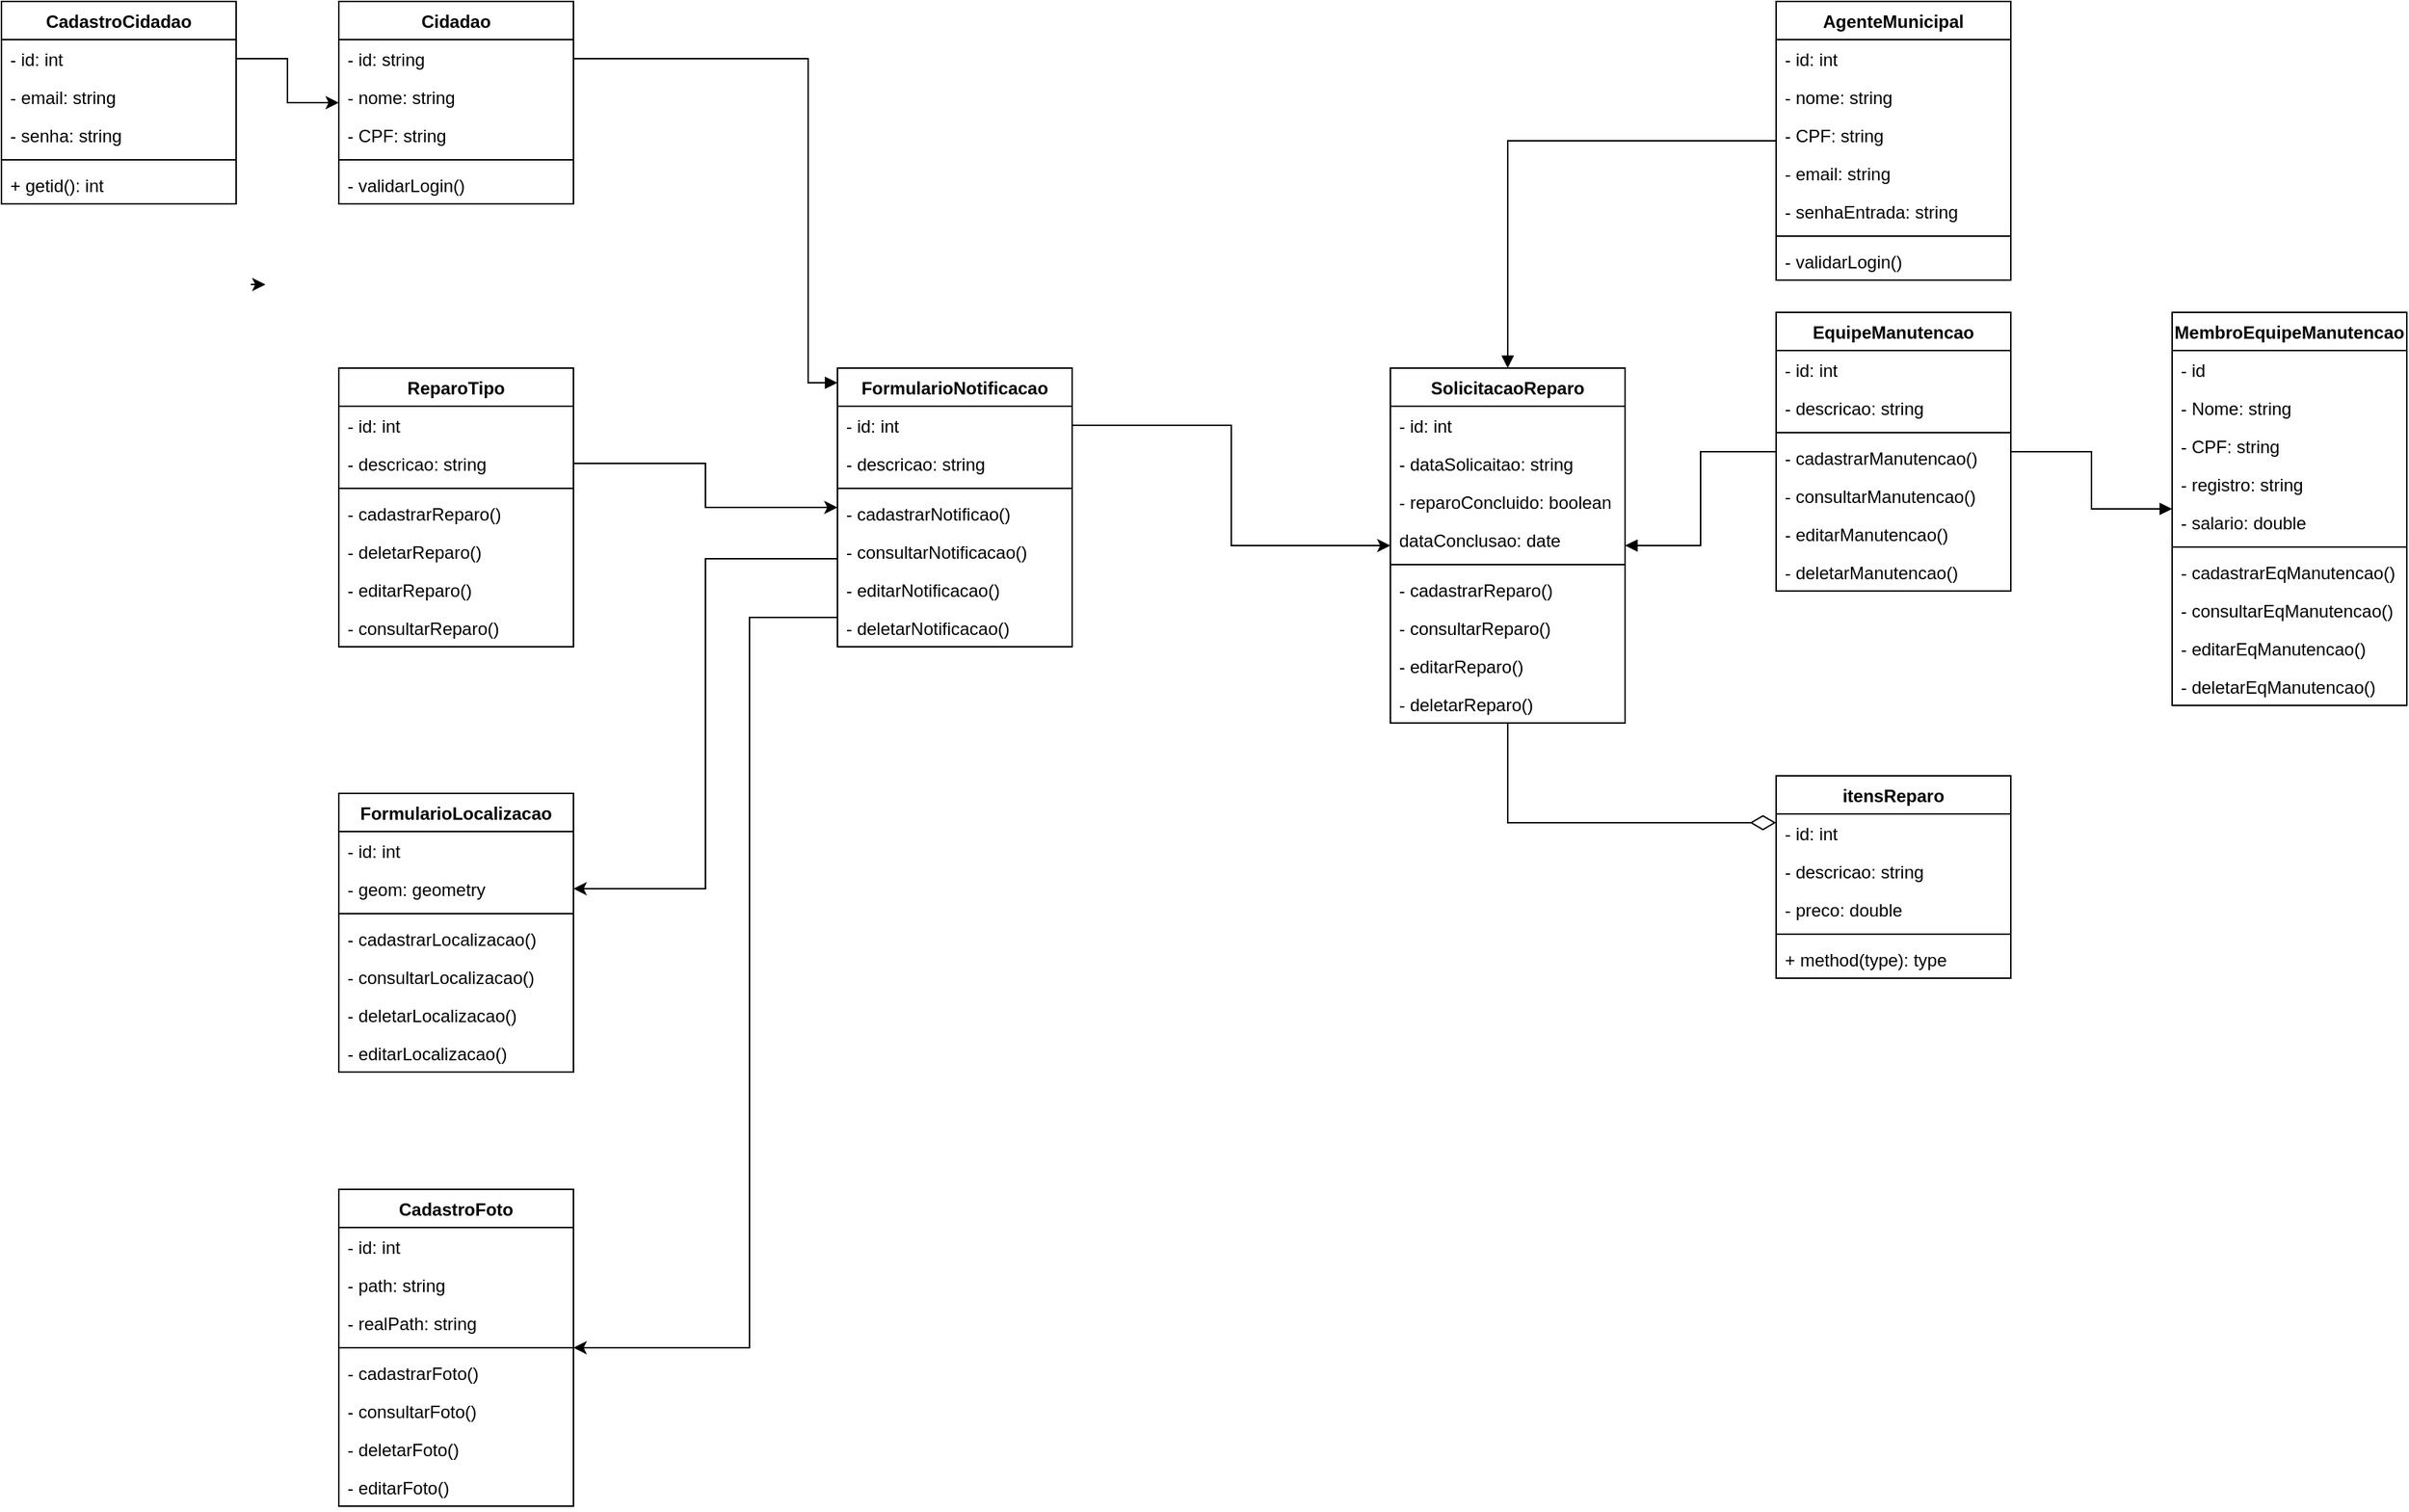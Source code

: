 <mxfile version="20.3.0" type="github">
  <diagram id="C5RBs43oDa-KdzZeNtuy" name="Page-1">
    <mxGraphModel dx="2249" dy="771" grid="1" gridSize="10" guides="1" tooltips="1" connect="1" arrows="1" fold="1" page="1" pageScale="1" pageWidth="827" pageHeight="1169" math="0" shadow="0">
      <root>
        <mxCell id="WIyWlLk6GJQsqaUBKTNV-0" />
        <mxCell id="WIyWlLk6GJQsqaUBKTNV-1" parent="WIyWlLk6GJQsqaUBKTNV-0" />
        <mxCell id="CmlGezvSoyI1D90yPW8n-5" value="ReparoTipo" style="swimlane;fontStyle=1;align=center;verticalAlign=top;childLayout=stackLayout;horizontal=1;startSize=26;horizontalStack=0;resizeParent=1;resizeParentMax=0;resizeLast=0;collapsible=1;marginBottom=0;" parent="WIyWlLk6GJQsqaUBKTNV-1" vertex="1">
          <mxGeometry x="130" y="360" width="160" height="190" as="geometry" />
        </mxCell>
        <mxCell id="CmlGezvSoyI1D90yPW8n-6" value="- id: int" style="text;strokeColor=none;fillColor=none;align=left;verticalAlign=top;spacingLeft=4;spacingRight=4;overflow=hidden;rotatable=0;points=[[0,0.5],[1,0.5]];portConstraint=eastwest;" parent="CmlGezvSoyI1D90yPW8n-5" vertex="1">
          <mxGeometry y="26" width="160" height="26" as="geometry" />
        </mxCell>
        <mxCell id="CmlGezvSoyI1D90yPW8n-9" value="- descricao: string" style="text;strokeColor=none;fillColor=none;align=left;verticalAlign=top;spacingLeft=4;spacingRight=4;overflow=hidden;rotatable=0;points=[[0,0.5],[1,0.5]];portConstraint=eastwest;" parent="CmlGezvSoyI1D90yPW8n-5" vertex="1">
          <mxGeometry y="52" width="160" height="26" as="geometry" />
        </mxCell>
        <mxCell id="CmlGezvSoyI1D90yPW8n-7" value="" style="line;strokeWidth=1;fillColor=none;align=left;verticalAlign=middle;spacingTop=-1;spacingLeft=3;spacingRight=3;rotatable=0;labelPosition=right;points=[];portConstraint=eastwest;strokeColor=inherit;" parent="CmlGezvSoyI1D90yPW8n-5" vertex="1">
          <mxGeometry y="78" width="160" height="8" as="geometry" />
        </mxCell>
        <mxCell id="CmlGezvSoyI1D90yPW8n-8" value="- cadastrarReparo()" style="text;strokeColor=none;fillColor=none;align=left;verticalAlign=top;spacingLeft=4;spacingRight=4;overflow=hidden;rotatable=0;points=[[0,0.5],[1,0.5]];portConstraint=eastwest;" parent="CmlGezvSoyI1D90yPW8n-5" vertex="1">
          <mxGeometry y="86" width="160" height="26" as="geometry" />
        </mxCell>
        <mxCell id="CmlGezvSoyI1D90yPW8n-10" value="- deletarReparo()" style="text;strokeColor=none;fillColor=none;align=left;verticalAlign=top;spacingLeft=4;spacingRight=4;overflow=hidden;rotatable=0;points=[[0,0.5],[1,0.5]];portConstraint=eastwest;" parent="CmlGezvSoyI1D90yPW8n-5" vertex="1">
          <mxGeometry y="112" width="160" height="26" as="geometry" />
        </mxCell>
        <mxCell id="CmlGezvSoyI1D90yPW8n-11" value="- editarReparo()" style="text;strokeColor=none;fillColor=none;align=left;verticalAlign=top;spacingLeft=4;spacingRight=4;overflow=hidden;rotatable=0;points=[[0,0.5],[1,0.5]];portConstraint=eastwest;" parent="CmlGezvSoyI1D90yPW8n-5" vertex="1">
          <mxGeometry y="138" width="160" height="26" as="geometry" />
        </mxCell>
        <mxCell id="CmlGezvSoyI1D90yPW8n-12" value="- consultarReparo()" style="text;strokeColor=none;fillColor=none;align=left;verticalAlign=top;spacingLeft=4;spacingRight=4;overflow=hidden;rotatable=0;points=[[0,0.5],[1,0.5]];portConstraint=eastwest;" parent="CmlGezvSoyI1D90yPW8n-5" vertex="1">
          <mxGeometry y="164" width="160" height="26" as="geometry" />
        </mxCell>
        <mxCell id="CmlGezvSoyI1D90yPW8n-13" value="FormularioNotificacao" style="swimlane;fontStyle=1;align=center;verticalAlign=top;childLayout=stackLayout;horizontal=1;startSize=26;horizontalStack=0;resizeParent=1;resizeParentMax=0;resizeLast=0;collapsible=1;marginBottom=0;" parent="WIyWlLk6GJQsqaUBKTNV-1" vertex="1">
          <mxGeometry x="470" y="360" width="160" height="190" as="geometry" />
        </mxCell>
        <mxCell id="CmlGezvSoyI1D90yPW8n-14" value="- id: int" style="text;strokeColor=none;fillColor=none;align=left;verticalAlign=top;spacingLeft=4;spacingRight=4;overflow=hidden;rotatable=0;points=[[0,0.5],[1,0.5]];portConstraint=eastwest;" parent="CmlGezvSoyI1D90yPW8n-13" vertex="1">
          <mxGeometry y="26" width="160" height="26" as="geometry" />
        </mxCell>
        <mxCell id="CmlGezvSoyI1D90yPW8n-17" value="- descricao: string" style="text;strokeColor=none;fillColor=none;align=left;verticalAlign=top;spacingLeft=4;spacingRight=4;overflow=hidden;rotatable=0;points=[[0,0.5],[1,0.5]];portConstraint=eastwest;" parent="CmlGezvSoyI1D90yPW8n-13" vertex="1">
          <mxGeometry y="52" width="160" height="26" as="geometry" />
        </mxCell>
        <mxCell id="CmlGezvSoyI1D90yPW8n-15" value="" style="line;strokeWidth=1;fillColor=none;align=left;verticalAlign=middle;spacingTop=-1;spacingLeft=3;spacingRight=3;rotatable=0;labelPosition=right;points=[];portConstraint=eastwest;strokeColor=inherit;" parent="CmlGezvSoyI1D90yPW8n-13" vertex="1">
          <mxGeometry y="78" width="160" height="8" as="geometry" />
        </mxCell>
        <mxCell id="CmlGezvSoyI1D90yPW8n-28" value="- cadastrarNotificao()" style="text;strokeColor=none;fillColor=none;align=left;verticalAlign=top;spacingLeft=4;spacingRight=4;overflow=hidden;rotatable=0;points=[[0,0.5],[1,0.5]];portConstraint=eastwest;" parent="CmlGezvSoyI1D90yPW8n-13" vertex="1">
          <mxGeometry y="86" width="160" height="26" as="geometry" />
        </mxCell>
        <mxCell id="CmlGezvSoyI1D90yPW8n-31" value="- consultarNotificacao()" style="text;strokeColor=none;fillColor=none;align=left;verticalAlign=top;spacingLeft=4;spacingRight=4;overflow=hidden;rotatable=0;points=[[0,0.5],[1,0.5]];portConstraint=eastwest;" parent="CmlGezvSoyI1D90yPW8n-13" vertex="1">
          <mxGeometry y="112" width="160" height="26" as="geometry" />
        </mxCell>
        <mxCell id="CmlGezvSoyI1D90yPW8n-30" value="- editarNotificacao()" style="text;strokeColor=none;fillColor=none;align=left;verticalAlign=top;spacingLeft=4;spacingRight=4;overflow=hidden;rotatable=0;points=[[0,0.5],[1,0.5]];portConstraint=eastwest;" parent="CmlGezvSoyI1D90yPW8n-13" vertex="1">
          <mxGeometry y="138" width="160" height="26" as="geometry" />
        </mxCell>
        <mxCell id="CmlGezvSoyI1D90yPW8n-29" value="- deletarNotificacao()" style="text;strokeColor=none;fillColor=none;align=left;verticalAlign=top;spacingLeft=4;spacingRight=4;overflow=hidden;rotatable=0;points=[[0,0.5],[1,0.5]];portConstraint=eastwest;" parent="CmlGezvSoyI1D90yPW8n-13" vertex="1">
          <mxGeometry y="164" width="160" height="26" as="geometry" />
        </mxCell>
        <mxCell id="CmlGezvSoyI1D90yPW8n-19" style="edgeStyle=orthogonalEdgeStyle;rounded=0;orthogonalLoop=1;jettySize=auto;html=1;" parent="WIyWlLk6GJQsqaUBKTNV-1" source="CmlGezvSoyI1D90yPW8n-9" target="CmlGezvSoyI1D90yPW8n-13" edge="1">
          <mxGeometry relative="1" as="geometry" />
        </mxCell>
        <mxCell id="CmlGezvSoyI1D90yPW8n-24" value="FormularioLocalizacao" style="swimlane;fontStyle=1;align=center;verticalAlign=top;childLayout=stackLayout;horizontal=1;startSize=26;horizontalStack=0;resizeParent=1;resizeParentMax=0;resizeLast=0;collapsible=1;marginBottom=0;" parent="WIyWlLk6GJQsqaUBKTNV-1" vertex="1">
          <mxGeometry x="130" y="650" width="160" height="190" as="geometry" />
        </mxCell>
        <mxCell id="CmlGezvSoyI1D90yPW8n-25" value="- id: int" style="text;strokeColor=none;fillColor=none;align=left;verticalAlign=top;spacingLeft=4;spacingRight=4;overflow=hidden;rotatable=0;points=[[0,0.5],[1,0.5]];portConstraint=eastwest;" parent="CmlGezvSoyI1D90yPW8n-24" vertex="1">
          <mxGeometry y="26" width="160" height="26" as="geometry" />
        </mxCell>
        <mxCell id="CmlGezvSoyI1D90yPW8n-32" value="- geom: geometry" style="text;strokeColor=none;fillColor=none;align=left;verticalAlign=top;spacingLeft=4;spacingRight=4;overflow=hidden;rotatable=0;points=[[0,0.5],[1,0.5]];portConstraint=eastwest;" parent="CmlGezvSoyI1D90yPW8n-24" vertex="1">
          <mxGeometry y="52" width="160" height="26" as="geometry" />
        </mxCell>
        <mxCell id="CmlGezvSoyI1D90yPW8n-26" value="" style="line;strokeWidth=1;fillColor=none;align=left;verticalAlign=middle;spacingTop=-1;spacingLeft=3;spacingRight=3;rotatable=0;labelPosition=right;points=[];portConstraint=eastwest;strokeColor=inherit;" parent="CmlGezvSoyI1D90yPW8n-24" vertex="1">
          <mxGeometry y="78" width="160" height="8" as="geometry" />
        </mxCell>
        <mxCell id="CmlGezvSoyI1D90yPW8n-33" value="- cadastrarLocalizacao()" style="text;strokeColor=none;fillColor=none;align=left;verticalAlign=top;spacingLeft=4;spacingRight=4;overflow=hidden;rotatable=0;points=[[0,0.5],[1,0.5]];portConstraint=eastwest;" parent="CmlGezvSoyI1D90yPW8n-24" vertex="1">
          <mxGeometry y="86" width="160" height="26" as="geometry" />
        </mxCell>
        <mxCell id="CmlGezvSoyI1D90yPW8n-34" value="- consultarLocalizacao()" style="text;strokeColor=none;fillColor=none;align=left;verticalAlign=top;spacingLeft=4;spacingRight=4;overflow=hidden;rotatable=0;points=[[0,0.5],[1,0.5]];portConstraint=eastwest;" parent="CmlGezvSoyI1D90yPW8n-24" vertex="1">
          <mxGeometry y="112" width="160" height="26" as="geometry" />
        </mxCell>
        <mxCell id="CmlGezvSoyI1D90yPW8n-36" value="- deletarLocalizacao()" style="text;strokeColor=none;fillColor=none;align=left;verticalAlign=top;spacingLeft=4;spacingRight=4;overflow=hidden;rotatable=0;points=[[0,0.5],[1,0.5]];portConstraint=eastwest;" parent="CmlGezvSoyI1D90yPW8n-24" vertex="1">
          <mxGeometry y="138" width="160" height="26" as="geometry" />
        </mxCell>
        <mxCell id="CmlGezvSoyI1D90yPW8n-35" value="- editarLocalizacao()" style="text;strokeColor=none;fillColor=none;align=left;verticalAlign=top;spacingLeft=4;spacingRight=4;overflow=hidden;rotatable=0;points=[[0,0.5],[1,0.5]];portConstraint=eastwest;" parent="CmlGezvSoyI1D90yPW8n-24" vertex="1">
          <mxGeometry y="164" width="160" height="26" as="geometry" />
        </mxCell>
        <mxCell id="CmlGezvSoyI1D90yPW8n-37" style="edgeStyle=orthogonalEdgeStyle;rounded=0;orthogonalLoop=1;jettySize=auto;html=1;" parent="WIyWlLk6GJQsqaUBKTNV-1" source="CmlGezvSoyI1D90yPW8n-13" target="CmlGezvSoyI1D90yPW8n-32" edge="1">
          <mxGeometry relative="1" as="geometry">
            <Array as="points">
              <mxPoint x="380" y="490" />
              <mxPoint x="380" y="715" />
            </Array>
          </mxGeometry>
        </mxCell>
        <mxCell id="CmlGezvSoyI1D90yPW8n-38" value="CadastroFoto" style="swimlane;fontStyle=1;align=center;verticalAlign=top;childLayout=stackLayout;horizontal=1;startSize=26;horizontalStack=0;resizeParent=1;resizeParentMax=0;resizeLast=0;collapsible=1;marginBottom=0;" parent="WIyWlLk6GJQsqaUBKTNV-1" vertex="1">
          <mxGeometry x="130" y="920" width="160" height="216" as="geometry" />
        </mxCell>
        <mxCell id="CmlGezvSoyI1D90yPW8n-39" value="- id: int" style="text;strokeColor=none;fillColor=none;align=left;verticalAlign=top;spacingLeft=4;spacingRight=4;overflow=hidden;rotatable=0;points=[[0,0.5],[1,0.5]];portConstraint=eastwest;" parent="CmlGezvSoyI1D90yPW8n-38" vertex="1">
          <mxGeometry y="26" width="160" height="26" as="geometry" />
        </mxCell>
        <mxCell id="CmlGezvSoyI1D90yPW8n-42" value="- path: string" style="text;strokeColor=none;fillColor=none;align=left;verticalAlign=top;spacingLeft=4;spacingRight=4;overflow=hidden;rotatable=0;points=[[0,0.5],[1,0.5]];portConstraint=eastwest;" parent="CmlGezvSoyI1D90yPW8n-38" vertex="1">
          <mxGeometry y="52" width="160" height="26" as="geometry" />
        </mxCell>
        <mxCell id="CmlGezvSoyI1D90yPW8n-43" value="- realPath: string" style="text;strokeColor=none;fillColor=none;align=left;verticalAlign=top;spacingLeft=4;spacingRight=4;overflow=hidden;rotatable=0;points=[[0,0.5],[1,0.5]];portConstraint=eastwest;" parent="CmlGezvSoyI1D90yPW8n-38" vertex="1">
          <mxGeometry y="78" width="160" height="26" as="geometry" />
        </mxCell>
        <mxCell id="CmlGezvSoyI1D90yPW8n-40" value="" style="line;strokeWidth=1;fillColor=none;align=left;verticalAlign=middle;spacingTop=-1;spacingLeft=3;spacingRight=3;rotatable=0;labelPosition=right;points=[];portConstraint=eastwest;strokeColor=inherit;" parent="CmlGezvSoyI1D90yPW8n-38" vertex="1">
          <mxGeometry y="104" width="160" height="8" as="geometry" />
        </mxCell>
        <mxCell id="CmlGezvSoyI1D90yPW8n-49" value="- cadastrarFoto()" style="text;strokeColor=none;fillColor=none;align=left;verticalAlign=top;spacingLeft=4;spacingRight=4;overflow=hidden;rotatable=0;points=[[0,0.5],[1,0.5]];portConstraint=eastwest;" parent="CmlGezvSoyI1D90yPW8n-38" vertex="1">
          <mxGeometry y="112" width="160" height="26" as="geometry" />
        </mxCell>
        <mxCell id="CmlGezvSoyI1D90yPW8n-48" value="- consultarFoto()" style="text;strokeColor=none;fillColor=none;align=left;verticalAlign=top;spacingLeft=4;spacingRight=4;overflow=hidden;rotatable=0;points=[[0,0.5],[1,0.5]];portConstraint=eastwest;" parent="CmlGezvSoyI1D90yPW8n-38" vertex="1">
          <mxGeometry y="138" width="160" height="26" as="geometry" />
        </mxCell>
        <mxCell id="CmlGezvSoyI1D90yPW8n-47" value="- deletarFoto()" style="text;strokeColor=none;fillColor=none;align=left;verticalAlign=top;spacingLeft=4;spacingRight=4;overflow=hidden;rotatable=0;points=[[0,0.5],[1,0.5]];portConstraint=eastwest;" parent="CmlGezvSoyI1D90yPW8n-38" vertex="1">
          <mxGeometry y="164" width="160" height="26" as="geometry" />
        </mxCell>
        <mxCell id="CmlGezvSoyI1D90yPW8n-46" value="- editarFoto()" style="text;strokeColor=none;fillColor=none;align=left;verticalAlign=top;spacingLeft=4;spacingRight=4;overflow=hidden;rotatable=0;points=[[0,0.5],[1,0.5]];portConstraint=eastwest;" parent="CmlGezvSoyI1D90yPW8n-38" vertex="1">
          <mxGeometry y="190" width="160" height="26" as="geometry" />
        </mxCell>
        <mxCell id="CmlGezvSoyI1D90yPW8n-50" style="edgeStyle=orthogonalEdgeStyle;rounded=0;orthogonalLoop=1;jettySize=auto;html=1;" parent="WIyWlLk6GJQsqaUBKTNV-1" source="CmlGezvSoyI1D90yPW8n-13" target="CmlGezvSoyI1D90yPW8n-38" edge="1">
          <mxGeometry relative="1" as="geometry">
            <Array as="points">
              <mxPoint x="410" y="530" />
              <mxPoint x="410" y="1028" />
            </Array>
          </mxGeometry>
        </mxCell>
        <mxCell id="CmlGezvSoyI1D90yPW8n-71" style="edgeStyle=orthogonalEdgeStyle;rounded=0;orthogonalLoop=1;jettySize=auto;html=1;endArrow=diamondThin;endFill=0;endSize=15;" parent="WIyWlLk6GJQsqaUBKTNV-1" source="CmlGezvSoyI1D90yPW8n-51" target="CmlGezvSoyI1D90yPW8n-65" edge="1">
          <mxGeometry relative="1" as="geometry">
            <Array as="points">
              <mxPoint x="927" y="670" />
            </Array>
          </mxGeometry>
        </mxCell>
        <mxCell id="CmlGezvSoyI1D90yPW8n-51" value="SolicitacaoReparo" style="swimlane;fontStyle=1;align=center;verticalAlign=top;childLayout=stackLayout;horizontal=1;startSize=26;horizontalStack=0;resizeParent=1;resizeParentMax=0;resizeLast=0;collapsible=1;marginBottom=0;" parent="WIyWlLk6GJQsqaUBKTNV-1" vertex="1">
          <mxGeometry x="847" y="360" width="160" height="242" as="geometry" />
        </mxCell>
        <mxCell id="CmlGezvSoyI1D90yPW8n-52" value="- id: int" style="text;strokeColor=none;fillColor=none;align=left;verticalAlign=top;spacingLeft=4;spacingRight=4;overflow=hidden;rotatable=0;points=[[0,0.5],[1,0.5]];portConstraint=eastwest;" parent="CmlGezvSoyI1D90yPW8n-51" vertex="1">
          <mxGeometry y="26" width="160" height="26" as="geometry" />
        </mxCell>
        <mxCell id="CmlGezvSoyI1D90yPW8n-56" value="- dataSolicaitao: string" style="text;strokeColor=none;fillColor=none;align=left;verticalAlign=top;spacingLeft=4;spacingRight=4;overflow=hidden;rotatable=0;points=[[0,0.5],[1,0.5]];portConstraint=eastwest;" parent="CmlGezvSoyI1D90yPW8n-51" vertex="1">
          <mxGeometry y="52" width="160" height="26" as="geometry" />
        </mxCell>
        <mxCell id="CmlGezvSoyI1D90yPW8n-57" value="- reparoConcluido: boolean" style="text;strokeColor=none;fillColor=none;align=left;verticalAlign=top;spacingLeft=4;spacingRight=4;overflow=hidden;rotatable=0;points=[[0,0.5],[1,0.5]];portConstraint=eastwest;" parent="CmlGezvSoyI1D90yPW8n-51" vertex="1">
          <mxGeometry y="78" width="160" height="26" as="geometry" />
        </mxCell>
        <mxCell id="CmlGezvSoyI1D90yPW8n-58" value="dataConclusao: date" style="text;strokeColor=none;fillColor=none;align=left;verticalAlign=top;spacingLeft=4;spacingRight=4;overflow=hidden;rotatable=0;points=[[0,0.5],[1,0.5]];portConstraint=eastwest;" parent="CmlGezvSoyI1D90yPW8n-51" vertex="1">
          <mxGeometry y="104" width="160" height="26" as="geometry" />
        </mxCell>
        <mxCell id="CmlGezvSoyI1D90yPW8n-53" value="" style="line;strokeWidth=1;fillColor=none;align=left;verticalAlign=middle;spacingTop=-1;spacingLeft=3;spacingRight=3;rotatable=0;labelPosition=right;points=[];portConstraint=eastwest;strokeColor=inherit;" parent="CmlGezvSoyI1D90yPW8n-51" vertex="1">
          <mxGeometry y="130" width="160" height="8" as="geometry" />
        </mxCell>
        <mxCell id="CmlGezvSoyI1D90yPW8n-59" value="- cadastrarReparo()" style="text;strokeColor=none;fillColor=none;align=left;verticalAlign=top;spacingLeft=4;spacingRight=4;overflow=hidden;rotatable=0;points=[[0,0.5],[1,0.5]];portConstraint=eastwest;" parent="CmlGezvSoyI1D90yPW8n-51" vertex="1">
          <mxGeometry y="138" width="160" height="26" as="geometry" />
        </mxCell>
        <mxCell id="CmlGezvSoyI1D90yPW8n-60" value="- consultarReparo()" style="text;strokeColor=none;fillColor=none;align=left;verticalAlign=top;spacingLeft=4;spacingRight=4;overflow=hidden;rotatable=0;points=[[0,0.5],[1,0.5]];portConstraint=eastwest;" parent="CmlGezvSoyI1D90yPW8n-51" vertex="1">
          <mxGeometry y="164" width="160" height="26" as="geometry" />
        </mxCell>
        <mxCell id="CmlGezvSoyI1D90yPW8n-61" value="- editarReparo()" style="text;strokeColor=none;fillColor=none;align=left;verticalAlign=top;spacingLeft=4;spacingRight=4;overflow=hidden;rotatable=0;points=[[0,0.5],[1,0.5]];portConstraint=eastwest;" parent="CmlGezvSoyI1D90yPW8n-51" vertex="1">
          <mxGeometry y="190" width="160" height="26" as="geometry" />
        </mxCell>
        <mxCell id="CmlGezvSoyI1D90yPW8n-62" value="- deletarReparo()" style="text;strokeColor=none;fillColor=none;align=left;verticalAlign=top;spacingLeft=4;spacingRight=4;overflow=hidden;rotatable=0;points=[[0,0.5],[1,0.5]];portConstraint=eastwest;" parent="CmlGezvSoyI1D90yPW8n-51" vertex="1">
          <mxGeometry y="216" width="160" height="26" as="geometry" />
        </mxCell>
        <mxCell id="CmlGezvSoyI1D90yPW8n-64" style="edgeStyle=orthogonalEdgeStyle;rounded=0;orthogonalLoop=1;jettySize=auto;html=1;" parent="WIyWlLk6GJQsqaUBKTNV-1" source="CmlGezvSoyI1D90yPW8n-14" target="CmlGezvSoyI1D90yPW8n-51" edge="1">
          <mxGeometry relative="1" as="geometry" />
        </mxCell>
        <mxCell id="CmlGezvSoyI1D90yPW8n-65" value="itensReparo" style="swimlane;fontStyle=1;align=center;verticalAlign=top;childLayout=stackLayout;horizontal=1;startSize=26;horizontalStack=0;resizeParent=1;resizeParentMax=0;resizeLast=0;collapsible=1;marginBottom=0;" parent="WIyWlLk6GJQsqaUBKTNV-1" vertex="1">
          <mxGeometry x="1110" y="638" width="160" height="138" as="geometry" />
        </mxCell>
        <mxCell id="CmlGezvSoyI1D90yPW8n-66" value="- id: int" style="text;strokeColor=none;fillColor=none;align=left;verticalAlign=top;spacingLeft=4;spacingRight=4;overflow=hidden;rotatable=0;points=[[0,0.5],[1,0.5]];portConstraint=eastwest;" parent="CmlGezvSoyI1D90yPW8n-65" vertex="1">
          <mxGeometry y="26" width="160" height="26" as="geometry" />
        </mxCell>
        <mxCell id="CmlGezvSoyI1D90yPW8n-69" value="- descricao: string" style="text;strokeColor=none;fillColor=none;align=left;verticalAlign=top;spacingLeft=4;spacingRight=4;overflow=hidden;rotatable=0;points=[[0,0.5],[1,0.5]];portConstraint=eastwest;" parent="CmlGezvSoyI1D90yPW8n-65" vertex="1">
          <mxGeometry y="52" width="160" height="26" as="geometry" />
        </mxCell>
        <mxCell id="CmlGezvSoyI1D90yPW8n-70" value="- preco: double" style="text;strokeColor=none;fillColor=none;align=left;verticalAlign=top;spacingLeft=4;spacingRight=4;overflow=hidden;rotatable=0;points=[[0,0.5],[1,0.5]];portConstraint=eastwest;" parent="CmlGezvSoyI1D90yPW8n-65" vertex="1">
          <mxGeometry y="78" width="160" height="26" as="geometry" />
        </mxCell>
        <mxCell id="CmlGezvSoyI1D90yPW8n-67" value="" style="line;strokeWidth=1;fillColor=none;align=left;verticalAlign=middle;spacingTop=-1;spacingLeft=3;spacingRight=3;rotatable=0;labelPosition=right;points=[];portConstraint=eastwest;strokeColor=inherit;" parent="CmlGezvSoyI1D90yPW8n-65" vertex="1">
          <mxGeometry y="104" width="160" height="8" as="geometry" />
        </mxCell>
        <mxCell id="CmlGezvSoyI1D90yPW8n-68" value="+ method(type): type" style="text;strokeColor=none;fillColor=none;align=left;verticalAlign=top;spacingLeft=4;spacingRight=4;overflow=hidden;rotatable=0;points=[[0,0.5],[1,0.5]];portConstraint=eastwest;" parent="CmlGezvSoyI1D90yPW8n-65" vertex="1">
          <mxGeometry y="112" width="160" height="26" as="geometry" />
        </mxCell>
        <mxCell id="CmlGezvSoyI1D90yPW8n-81" style="edgeStyle=orthogonalEdgeStyle;rounded=0;orthogonalLoop=1;jettySize=auto;html=1;endArrow=block;endFill=1;endSize=6;" parent="WIyWlLk6GJQsqaUBKTNV-1" source="CmlGezvSoyI1D90yPW8n-72" target="CmlGezvSoyI1D90yPW8n-51" edge="1">
          <mxGeometry relative="1" as="geometry" />
        </mxCell>
        <mxCell id="CmlGezvSoyI1D90yPW8n-94" style="edgeStyle=orthogonalEdgeStyle;rounded=0;orthogonalLoop=1;jettySize=auto;html=1;endArrow=block;endFill=1;endSize=6;" parent="WIyWlLk6GJQsqaUBKTNV-1" source="CmlGezvSoyI1D90yPW8n-72" target="CmlGezvSoyI1D90yPW8n-82" edge="1">
          <mxGeometry relative="1" as="geometry" />
        </mxCell>
        <mxCell id="CmlGezvSoyI1D90yPW8n-72" value="EquipeManutencao" style="swimlane;fontStyle=1;align=center;verticalAlign=top;childLayout=stackLayout;horizontal=1;startSize=26;horizontalStack=0;resizeParent=1;resizeParentMax=0;resizeLast=0;collapsible=1;marginBottom=0;" parent="WIyWlLk6GJQsqaUBKTNV-1" vertex="1">
          <mxGeometry x="1110" y="322" width="160" height="190" as="geometry" />
        </mxCell>
        <mxCell id="CmlGezvSoyI1D90yPW8n-73" value="- id: int" style="text;strokeColor=none;fillColor=none;align=left;verticalAlign=top;spacingLeft=4;spacingRight=4;overflow=hidden;rotatable=0;points=[[0,0.5],[1,0.5]];portConstraint=eastwest;" parent="CmlGezvSoyI1D90yPW8n-72" vertex="1">
          <mxGeometry y="26" width="160" height="26" as="geometry" />
        </mxCell>
        <mxCell id="CmlGezvSoyI1D90yPW8n-76" value="- descricao: string" style="text;strokeColor=none;fillColor=none;align=left;verticalAlign=top;spacingLeft=4;spacingRight=4;overflow=hidden;rotatable=0;points=[[0,0.5],[1,0.5]];portConstraint=eastwest;" parent="CmlGezvSoyI1D90yPW8n-72" vertex="1">
          <mxGeometry y="52" width="160" height="26" as="geometry" />
        </mxCell>
        <mxCell id="CmlGezvSoyI1D90yPW8n-74" value="" style="line;strokeWidth=1;fillColor=none;align=left;verticalAlign=middle;spacingTop=-1;spacingLeft=3;spacingRight=3;rotatable=0;labelPosition=right;points=[];portConstraint=eastwest;strokeColor=inherit;" parent="CmlGezvSoyI1D90yPW8n-72" vertex="1">
          <mxGeometry y="78" width="160" height="8" as="geometry" />
        </mxCell>
        <mxCell id="CmlGezvSoyI1D90yPW8n-77" value="- cadastrarManutencao()" style="text;strokeColor=none;fillColor=none;align=left;verticalAlign=top;spacingLeft=4;spacingRight=4;overflow=hidden;rotatable=0;points=[[0,0.5],[1,0.5]];portConstraint=eastwest;" parent="CmlGezvSoyI1D90yPW8n-72" vertex="1">
          <mxGeometry y="86" width="160" height="26" as="geometry" />
        </mxCell>
        <mxCell id="CmlGezvSoyI1D90yPW8n-78" value="- consultarManutencao()" style="text;strokeColor=none;fillColor=none;align=left;verticalAlign=top;spacingLeft=4;spacingRight=4;overflow=hidden;rotatable=0;points=[[0,0.5],[1,0.5]];portConstraint=eastwest;" parent="CmlGezvSoyI1D90yPW8n-72" vertex="1">
          <mxGeometry y="112" width="160" height="26" as="geometry" />
        </mxCell>
        <mxCell id="CmlGezvSoyI1D90yPW8n-79" value="- editarManutencao()" style="text;strokeColor=none;fillColor=none;align=left;verticalAlign=top;spacingLeft=4;spacingRight=4;overflow=hidden;rotatable=0;points=[[0,0.5],[1,0.5]];portConstraint=eastwest;" parent="CmlGezvSoyI1D90yPW8n-72" vertex="1">
          <mxGeometry y="138" width="160" height="26" as="geometry" />
        </mxCell>
        <mxCell id="CmlGezvSoyI1D90yPW8n-80" value="- deletarManutencao()" style="text;strokeColor=none;fillColor=none;align=left;verticalAlign=top;spacingLeft=4;spacingRight=4;overflow=hidden;rotatable=0;points=[[0,0.5],[1,0.5]];portConstraint=eastwest;" parent="CmlGezvSoyI1D90yPW8n-72" vertex="1">
          <mxGeometry y="164" width="160" height="26" as="geometry" />
        </mxCell>
        <mxCell id="CmlGezvSoyI1D90yPW8n-82" value="MembroEquipeManutencao" style="swimlane;fontStyle=1;align=center;verticalAlign=top;childLayout=stackLayout;horizontal=1;startSize=26;horizontalStack=0;resizeParent=1;resizeParentMax=0;resizeLast=0;collapsible=1;marginBottom=0;" parent="WIyWlLk6GJQsqaUBKTNV-1" vertex="1">
          <mxGeometry x="1380" y="322" width="160" height="268" as="geometry" />
        </mxCell>
        <mxCell id="CmlGezvSoyI1D90yPW8n-83" value="- id" style="text;strokeColor=none;fillColor=none;align=left;verticalAlign=top;spacingLeft=4;spacingRight=4;overflow=hidden;rotatable=0;points=[[0,0.5],[1,0.5]];portConstraint=eastwest;" parent="CmlGezvSoyI1D90yPW8n-82" vertex="1">
          <mxGeometry y="26" width="160" height="26" as="geometry" />
        </mxCell>
        <mxCell id="CmlGezvSoyI1D90yPW8n-86" value="- Nome: string" style="text;strokeColor=none;fillColor=none;align=left;verticalAlign=top;spacingLeft=4;spacingRight=4;overflow=hidden;rotatable=0;points=[[0,0.5],[1,0.5]];portConstraint=eastwest;" parent="CmlGezvSoyI1D90yPW8n-82" vertex="1">
          <mxGeometry y="52" width="160" height="26" as="geometry" />
        </mxCell>
        <mxCell id="CmlGezvSoyI1D90yPW8n-87" value="- CPF: string" style="text;strokeColor=none;fillColor=none;align=left;verticalAlign=top;spacingLeft=4;spacingRight=4;overflow=hidden;rotatable=0;points=[[0,0.5],[1,0.5]];portConstraint=eastwest;" parent="CmlGezvSoyI1D90yPW8n-82" vertex="1">
          <mxGeometry y="78" width="160" height="26" as="geometry" />
        </mxCell>
        <mxCell id="CmlGezvSoyI1D90yPW8n-88" value="- registro: string" style="text;strokeColor=none;fillColor=none;align=left;verticalAlign=top;spacingLeft=4;spacingRight=4;overflow=hidden;rotatable=0;points=[[0,0.5],[1,0.5]];portConstraint=eastwest;" parent="CmlGezvSoyI1D90yPW8n-82" vertex="1">
          <mxGeometry y="104" width="160" height="26" as="geometry" />
        </mxCell>
        <mxCell id="CmlGezvSoyI1D90yPW8n-89" value="- salario: double" style="text;strokeColor=none;fillColor=none;align=left;verticalAlign=top;spacingLeft=4;spacingRight=4;overflow=hidden;rotatable=0;points=[[0,0.5],[1,0.5]];portConstraint=eastwest;" parent="CmlGezvSoyI1D90yPW8n-82" vertex="1">
          <mxGeometry y="130" width="160" height="26" as="geometry" />
        </mxCell>
        <mxCell id="CmlGezvSoyI1D90yPW8n-84" value="" style="line;strokeWidth=1;fillColor=none;align=left;verticalAlign=middle;spacingTop=-1;spacingLeft=3;spacingRight=3;rotatable=0;labelPosition=right;points=[];portConstraint=eastwest;strokeColor=inherit;" parent="CmlGezvSoyI1D90yPW8n-82" vertex="1">
          <mxGeometry y="156" width="160" height="8" as="geometry" />
        </mxCell>
        <mxCell id="CmlGezvSoyI1D90yPW8n-90" value="- cadastrarEqManutencao()" style="text;strokeColor=none;fillColor=none;align=left;verticalAlign=top;spacingLeft=4;spacingRight=4;overflow=hidden;rotatable=0;points=[[0,0.5],[1,0.5]];portConstraint=eastwest;" parent="CmlGezvSoyI1D90yPW8n-82" vertex="1">
          <mxGeometry y="164" width="160" height="26" as="geometry" />
        </mxCell>
        <mxCell id="CmlGezvSoyI1D90yPW8n-91" value="- consultarEqManutencao()" style="text;strokeColor=none;fillColor=none;align=left;verticalAlign=top;spacingLeft=4;spacingRight=4;overflow=hidden;rotatable=0;points=[[0,0.5],[1,0.5]];portConstraint=eastwest;" parent="CmlGezvSoyI1D90yPW8n-82" vertex="1">
          <mxGeometry y="190" width="160" height="26" as="geometry" />
        </mxCell>
        <mxCell id="CmlGezvSoyI1D90yPW8n-93" value="- editarEqManutencao()" style="text;strokeColor=none;fillColor=none;align=left;verticalAlign=top;spacingLeft=4;spacingRight=4;overflow=hidden;rotatable=0;points=[[0,0.5],[1,0.5]];portConstraint=eastwest;" parent="CmlGezvSoyI1D90yPW8n-82" vertex="1">
          <mxGeometry y="216" width="160" height="26" as="geometry" />
        </mxCell>
        <mxCell id="CmlGezvSoyI1D90yPW8n-92" value="- deletarEqManutencao()" style="text;strokeColor=none;fillColor=none;align=left;verticalAlign=top;spacingLeft=4;spacingRight=4;overflow=hidden;rotatable=0;points=[[0,0.5],[1,0.5]];portConstraint=eastwest;" parent="CmlGezvSoyI1D90yPW8n-82" vertex="1">
          <mxGeometry y="242" width="160" height="26" as="geometry" />
        </mxCell>
        <mxCell id="CmlGezvSoyI1D90yPW8n-95" value="Cidadao" style="swimlane;fontStyle=1;align=center;verticalAlign=top;childLayout=stackLayout;horizontal=1;startSize=26;horizontalStack=0;resizeParent=1;resizeParentMax=0;resizeLast=0;collapsible=1;marginBottom=0;" parent="WIyWlLk6GJQsqaUBKTNV-1" vertex="1">
          <mxGeometry x="130" y="110" width="160" height="138" as="geometry" />
        </mxCell>
        <mxCell id="CmlGezvSoyI1D90yPW8n-96" value="- id: string" style="text;strokeColor=none;fillColor=none;align=left;verticalAlign=top;spacingLeft=4;spacingRight=4;overflow=hidden;rotatable=0;points=[[0,0.5],[1,0.5]];portConstraint=eastwest;" parent="CmlGezvSoyI1D90yPW8n-95" vertex="1">
          <mxGeometry y="26" width="160" height="26" as="geometry" />
        </mxCell>
        <mxCell id="CmlGezvSoyI1D90yPW8n-99" value="- nome: string" style="text;strokeColor=none;fillColor=none;align=left;verticalAlign=top;spacingLeft=4;spacingRight=4;overflow=hidden;rotatable=0;points=[[0,0.5],[1,0.5]];portConstraint=eastwest;" parent="CmlGezvSoyI1D90yPW8n-95" vertex="1">
          <mxGeometry y="52" width="160" height="26" as="geometry" />
        </mxCell>
        <mxCell id="CmlGezvSoyI1D90yPW8n-100" value="- CPF: string" style="text;strokeColor=none;fillColor=none;align=left;verticalAlign=top;spacingLeft=4;spacingRight=4;overflow=hidden;rotatable=0;points=[[0,0.5],[1,0.5]];portConstraint=eastwest;" parent="CmlGezvSoyI1D90yPW8n-95" vertex="1">
          <mxGeometry y="78" width="160" height="26" as="geometry" />
        </mxCell>
        <mxCell id="CmlGezvSoyI1D90yPW8n-97" value="" style="line;strokeWidth=1;fillColor=none;align=left;verticalAlign=middle;spacingTop=-1;spacingLeft=3;spacingRight=3;rotatable=0;labelPosition=right;points=[];portConstraint=eastwest;strokeColor=inherit;" parent="CmlGezvSoyI1D90yPW8n-95" vertex="1">
          <mxGeometry y="104" width="160" height="8" as="geometry" />
        </mxCell>
        <mxCell id="CmlGezvSoyI1D90yPW8n-98" value="- validarLogin()" style="text;strokeColor=none;fillColor=none;align=left;verticalAlign=top;spacingLeft=4;spacingRight=4;overflow=hidden;rotatable=0;points=[[0,0.5],[1,0.5]];portConstraint=eastwest;" parent="CmlGezvSoyI1D90yPW8n-95" vertex="1">
          <mxGeometry y="112" width="160" height="26" as="geometry" />
        </mxCell>
        <mxCell id="CmlGezvSoyI1D90yPW8n-102" style="edgeStyle=orthogonalEdgeStyle;rounded=0;orthogonalLoop=1;jettySize=auto;html=1;endArrow=block;endFill=1;endSize=6;" parent="WIyWlLk6GJQsqaUBKTNV-1" source="CmlGezvSoyI1D90yPW8n-96" target="CmlGezvSoyI1D90yPW8n-13" edge="1">
          <mxGeometry relative="1" as="geometry">
            <Array as="points">
              <mxPoint x="450" y="149" />
              <mxPoint x="450" y="370" />
            </Array>
          </mxGeometry>
        </mxCell>
        <mxCell id="CmlGezvSoyI1D90yPW8n-112" style="edgeStyle=orthogonalEdgeStyle;rounded=0;orthogonalLoop=1;jettySize=auto;html=1;endArrow=block;endFill=1;endSize=6;" parent="WIyWlLk6GJQsqaUBKTNV-1" source="CmlGezvSoyI1D90yPW8n-104" target="CmlGezvSoyI1D90yPW8n-51" edge="1">
          <mxGeometry relative="1" as="geometry" />
        </mxCell>
        <mxCell id="CmlGezvSoyI1D90yPW8n-104" value="AgenteMunicipal" style="swimlane;fontStyle=1;align=center;verticalAlign=top;childLayout=stackLayout;horizontal=1;startSize=26;horizontalStack=0;resizeParent=1;resizeParentMax=0;resizeLast=0;collapsible=1;marginBottom=0;" parent="WIyWlLk6GJQsqaUBKTNV-1" vertex="1">
          <mxGeometry x="1110" y="110" width="160" height="190" as="geometry" />
        </mxCell>
        <mxCell id="CmlGezvSoyI1D90yPW8n-105" value="- id: int" style="text;strokeColor=none;fillColor=none;align=left;verticalAlign=top;spacingLeft=4;spacingRight=4;overflow=hidden;rotatable=0;points=[[0,0.5],[1,0.5]];portConstraint=eastwest;" parent="CmlGezvSoyI1D90yPW8n-104" vertex="1">
          <mxGeometry y="26" width="160" height="26" as="geometry" />
        </mxCell>
        <mxCell id="CmlGezvSoyI1D90yPW8n-108" value="- nome: string" style="text;strokeColor=none;fillColor=none;align=left;verticalAlign=top;spacingLeft=4;spacingRight=4;overflow=hidden;rotatable=0;points=[[0,0.5],[1,0.5]];portConstraint=eastwest;" parent="CmlGezvSoyI1D90yPW8n-104" vertex="1">
          <mxGeometry y="52" width="160" height="26" as="geometry" />
        </mxCell>
        <mxCell id="CmlGezvSoyI1D90yPW8n-109" value="- CPF: string" style="text;strokeColor=none;fillColor=none;align=left;verticalAlign=top;spacingLeft=4;spacingRight=4;overflow=hidden;rotatable=0;points=[[0,0.5],[1,0.5]];portConstraint=eastwest;" parent="CmlGezvSoyI1D90yPW8n-104" vertex="1">
          <mxGeometry y="78" width="160" height="26" as="geometry" />
        </mxCell>
        <mxCell id="CmlGezvSoyI1D90yPW8n-110" value="- email: string" style="text;strokeColor=none;fillColor=none;align=left;verticalAlign=top;spacingLeft=4;spacingRight=4;overflow=hidden;rotatable=0;points=[[0,0.5],[1,0.5]];portConstraint=eastwest;" parent="CmlGezvSoyI1D90yPW8n-104" vertex="1">
          <mxGeometry y="104" width="160" height="26" as="geometry" />
        </mxCell>
        <mxCell id="CmlGezvSoyI1D90yPW8n-111" value="- senhaEntrada: string" style="text;strokeColor=none;fillColor=none;align=left;verticalAlign=top;spacingLeft=4;spacingRight=4;overflow=hidden;rotatable=0;points=[[0,0.5],[1,0.5]];portConstraint=eastwest;" parent="CmlGezvSoyI1D90yPW8n-104" vertex="1">
          <mxGeometry y="130" width="160" height="26" as="geometry" />
        </mxCell>
        <mxCell id="CmlGezvSoyI1D90yPW8n-106" value="" style="line;strokeWidth=1;fillColor=none;align=left;verticalAlign=middle;spacingTop=-1;spacingLeft=3;spacingRight=3;rotatable=0;labelPosition=right;points=[];portConstraint=eastwest;strokeColor=inherit;" parent="CmlGezvSoyI1D90yPW8n-104" vertex="1">
          <mxGeometry y="156" width="160" height="8" as="geometry" />
        </mxCell>
        <mxCell id="CmlGezvSoyI1D90yPW8n-107" value="- validarLogin()" style="text;strokeColor=none;fillColor=none;align=left;verticalAlign=top;spacingLeft=4;spacingRight=4;overflow=hidden;rotatable=0;points=[[0,0.5],[1,0.5]];portConstraint=eastwest;" parent="CmlGezvSoyI1D90yPW8n-104" vertex="1">
          <mxGeometry y="164" width="160" height="26" as="geometry" />
        </mxCell>
        <mxCell id="gp-Fsw4ohR9sF4pePcYY-0" value="CadastroCidadao" style="swimlane;fontStyle=1;align=center;verticalAlign=top;childLayout=stackLayout;horizontal=1;startSize=26;horizontalStack=0;resizeParent=1;resizeParentMax=0;resizeLast=0;collapsible=1;marginBottom=0;" vertex="1" parent="WIyWlLk6GJQsqaUBKTNV-1">
          <mxGeometry x="-100" y="110" width="160" height="138" as="geometry" />
        </mxCell>
        <mxCell id="gp-Fsw4ohR9sF4pePcYY-1" value="- id: int" style="text;strokeColor=none;fillColor=none;align=left;verticalAlign=top;spacingLeft=4;spacingRight=4;overflow=hidden;rotatable=0;points=[[0,0.5],[1,0.5]];portConstraint=eastwest;" vertex="1" parent="gp-Fsw4ohR9sF4pePcYY-0">
          <mxGeometry y="26" width="160" height="26" as="geometry" />
        </mxCell>
        <mxCell id="gp-Fsw4ohR9sF4pePcYY-8" value="- email: string" style="text;strokeColor=none;fillColor=none;align=left;verticalAlign=top;spacingLeft=4;spacingRight=4;overflow=hidden;rotatable=0;points=[[0,0.5],[1,0.5]];portConstraint=eastwest;" vertex="1" parent="gp-Fsw4ohR9sF4pePcYY-0">
          <mxGeometry y="52" width="160" height="26" as="geometry" />
        </mxCell>
        <mxCell id="gp-Fsw4ohR9sF4pePcYY-5" value="- senha: string" style="text;strokeColor=none;fillColor=none;align=left;verticalAlign=top;spacingLeft=4;spacingRight=4;overflow=hidden;rotatable=0;points=[[0,0.5],[1,0.5]];portConstraint=eastwest;" vertex="1" parent="gp-Fsw4ohR9sF4pePcYY-0">
          <mxGeometry y="78" width="160" height="26" as="geometry" />
        </mxCell>
        <mxCell id="gp-Fsw4ohR9sF4pePcYY-2" value="" style="line;strokeWidth=1;fillColor=none;align=left;verticalAlign=middle;spacingTop=-1;spacingLeft=3;spacingRight=3;rotatable=0;labelPosition=right;points=[];portConstraint=eastwest;strokeColor=inherit;" vertex="1" parent="gp-Fsw4ohR9sF4pePcYY-0">
          <mxGeometry y="104" width="160" height="8" as="geometry" />
        </mxCell>
        <mxCell id="gp-Fsw4ohR9sF4pePcYY-3" value="+ getid(): int" style="text;strokeColor=none;fillColor=none;align=left;verticalAlign=top;spacingLeft=4;spacingRight=4;overflow=hidden;rotatable=0;points=[[0,0.5],[1,0.5]];portConstraint=eastwest;" vertex="1" parent="gp-Fsw4ohR9sF4pePcYY-0">
          <mxGeometry y="112" width="160" height="26" as="geometry" />
        </mxCell>
        <mxCell id="gp-Fsw4ohR9sF4pePcYY-4" style="edgeStyle=orthogonalEdgeStyle;rounded=0;orthogonalLoop=1;jettySize=auto;html=1;" edge="1" parent="WIyWlLk6GJQsqaUBKTNV-1" source="gp-Fsw4ohR9sF4pePcYY-1" target="CmlGezvSoyI1D90yPW8n-95">
          <mxGeometry relative="1" as="geometry" />
        </mxCell>
        <mxCell id="gp-Fsw4ohR9sF4pePcYY-7" style="edgeStyle=orthogonalEdgeStyle;rounded=0;orthogonalLoop=1;jettySize=auto;html=1;exitX=0;exitY=0.5;exitDx=0;exitDy=0;entryX=0.1;entryY=0.5;entryDx=0;entryDy=0;entryPerimeter=0;" edge="1" parent="WIyWlLk6GJQsqaUBKTNV-1">
          <mxGeometry relative="1" as="geometry">
            <mxPoint x="70" y="303" as="sourcePoint" />
            <mxPoint x="80" y="303" as="targetPoint" />
          </mxGeometry>
        </mxCell>
      </root>
    </mxGraphModel>
  </diagram>
</mxfile>
